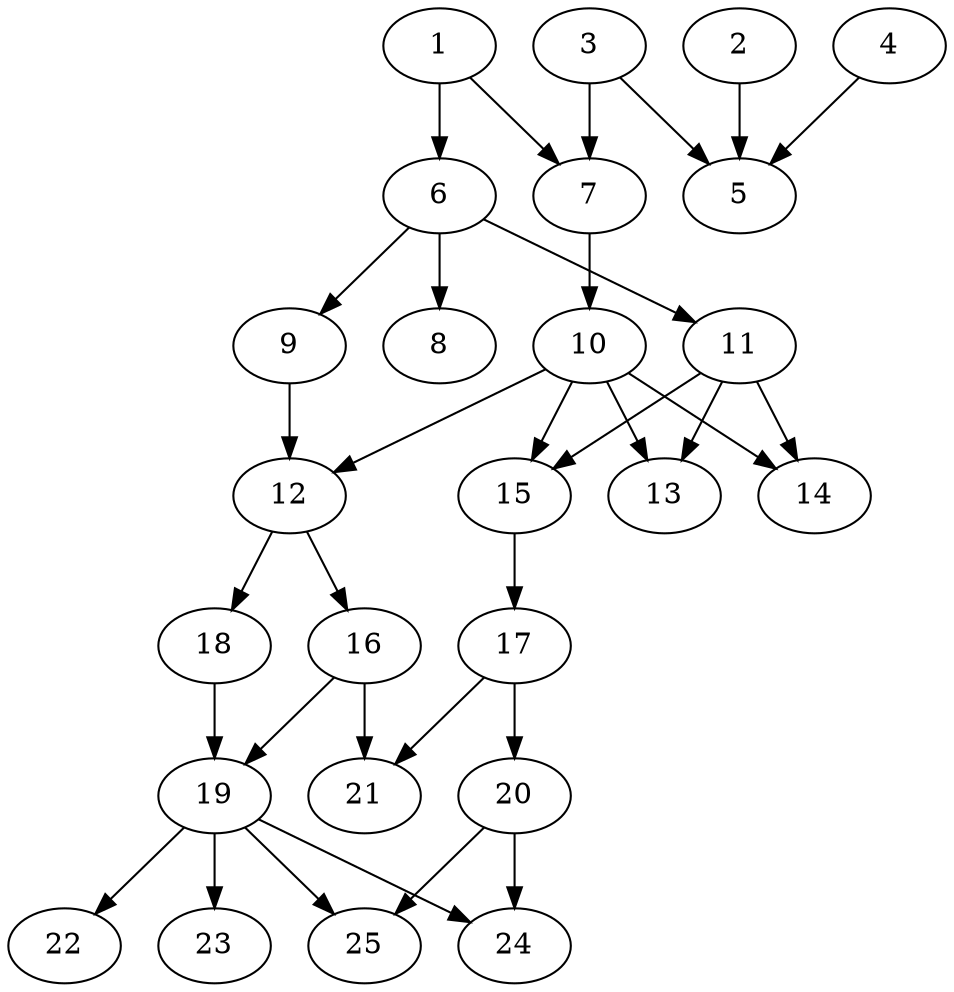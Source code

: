 // DAG automatically generated by daggen at Thu Oct  3 14:00:40 2019
// ./daggen --dot -n 25 --ccr 0.5 --fat 0.5 --regular 0.7 --density 0.6 --mindata 5242880 --maxdata 52428800 
digraph G {
  1 [size="20750336", alpha="0.02", expect_size="10375168"] 
  1 -> 6 [size ="10375168"]
  1 -> 7 [size ="10375168"]
  2 [size="37472256", alpha="0.07", expect_size="18736128"] 
  2 -> 5 [size ="18736128"]
  3 [size="83189760", alpha="0.20", expect_size="41594880"] 
  3 -> 5 [size ="41594880"]
  3 -> 7 [size ="41594880"]
  4 [size="81707008", alpha="0.19", expect_size="40853504"] 
  4 -> 5 [size ="40853504"]
  5 [size="27795456", alpha="0.12", expect_size="13897728"] 
  6 [size="48752640", alpha="0.03", expect_size="24376320"] 
  6 -> 8 [size ="24376320"]
  6 -> 9 [size ="24376320"]
  6 -> 11 [size ="24376320"]
  7 [size="73299968", alpha="0.09", expect_size="36649984"] 
  7 -> 10 [size ="36649984"]
  8 [size="104693760", alpha="0.10", expect_size="52346880"] 
  9 [size="66258944", alpha="0.01", expect_size="33129472"] 
  9 -> 12 [size ="33129472"]
  10 [size="38795264", alpha="0.05", expect_size="19397632"] 
  10 -> 12 [size ="19397632"]
  10 -> 13 [size ="19397632"]
  10 -> 14 [size ="19397632"]
  10 -> 15 [size ="19397632"]
  11 [size="97583104", alpha="0.10", expect_size="48791552"] 
  11 -> 13 [size ="48791552"]
  11 -> 14 [size ="48791552"]
  11 -> 15 [size ="48791552"]
  12 [size="11450368", alpha="0.19", expect_size="5725184"] 
  12 -> 16 [size ="5725184"]
  12 -> 18 [size ="5725184"]
  13 [size="45903872", alpha="0.08", expect_size="22951936"] 
  14 [size="45250560", alpha="0.19", expect_size="22625280"] 
  15 [size="40816640", alpha="0.19", expect_size="20408320"] 
  15 -> 17 [size ="20408320"]
  16 [size="97378304", alpha="0.08", expect_size="48689152"] 
  16 -> 19 [size ="48689152"]
  16 -> 21 [size ="48689152"]
  17 [size="14825472", alpha="0.17", expect_size="7412736"] 
  17 -> 20 [size ="7412736"]
  17 -> 21 [size ="7412736"]
  18 [size="55760896", alpha="0.02", expect_size="27880448"] 
  18 -> 19 [size ="27880448"]
  19 [size="10706944", alpha="0.14", expect_size="5353472"] 
  19 -> 22 [size ="5353472"]
  19 -> 23 [size ="5353472"]
  19 -> 24 [size ="5353472"]
  19 -> 25 [size ="5353472"]
  20 [size="13082624", alpha="0.13", expect_size="6541312"] 
  20 -> 24 [size ="6541312"]
  20 -> 25 [size ="6541312"]
  21 [size="35663872", alpha="0.13", expect_size="17831936"] 
  22 [size="83599360", alpha="0.19", expect_size="41799680"] 
  23 [size="80201728", alpha="0.01", expect_size="40100864"] 
  24 [size="23564288", alpha="0.17", expect_size="11782144"] 
  25 [size="20412416", alpha="0.18", expect_size="10206208"] 
}
